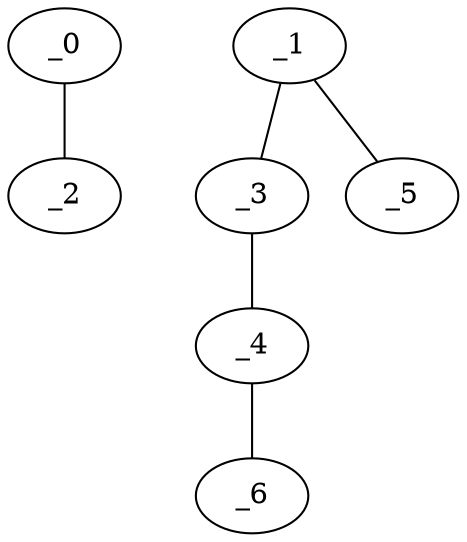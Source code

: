 graph KP1_0103 {
	_0	 [x="0.680125",
		y="2.971"];
	_2	 [x="0.843296",
		y="0.702285"];
	_0 -- _2;
	_1	 [x="1.92",
		y="2.85"];
	_3	 [x="0.531433",
		y="1.74072"];
	_1 -- _3;
	_5	 [x="0.779353",
		y="2.17768"];
	_1 -- _5;
	_4	 [x="1.91",
		y="0.63"];
	_3 -- _4;
	_6	 [x="0.845827",
		y="0.830425"];
	_4 -- _6;
}

